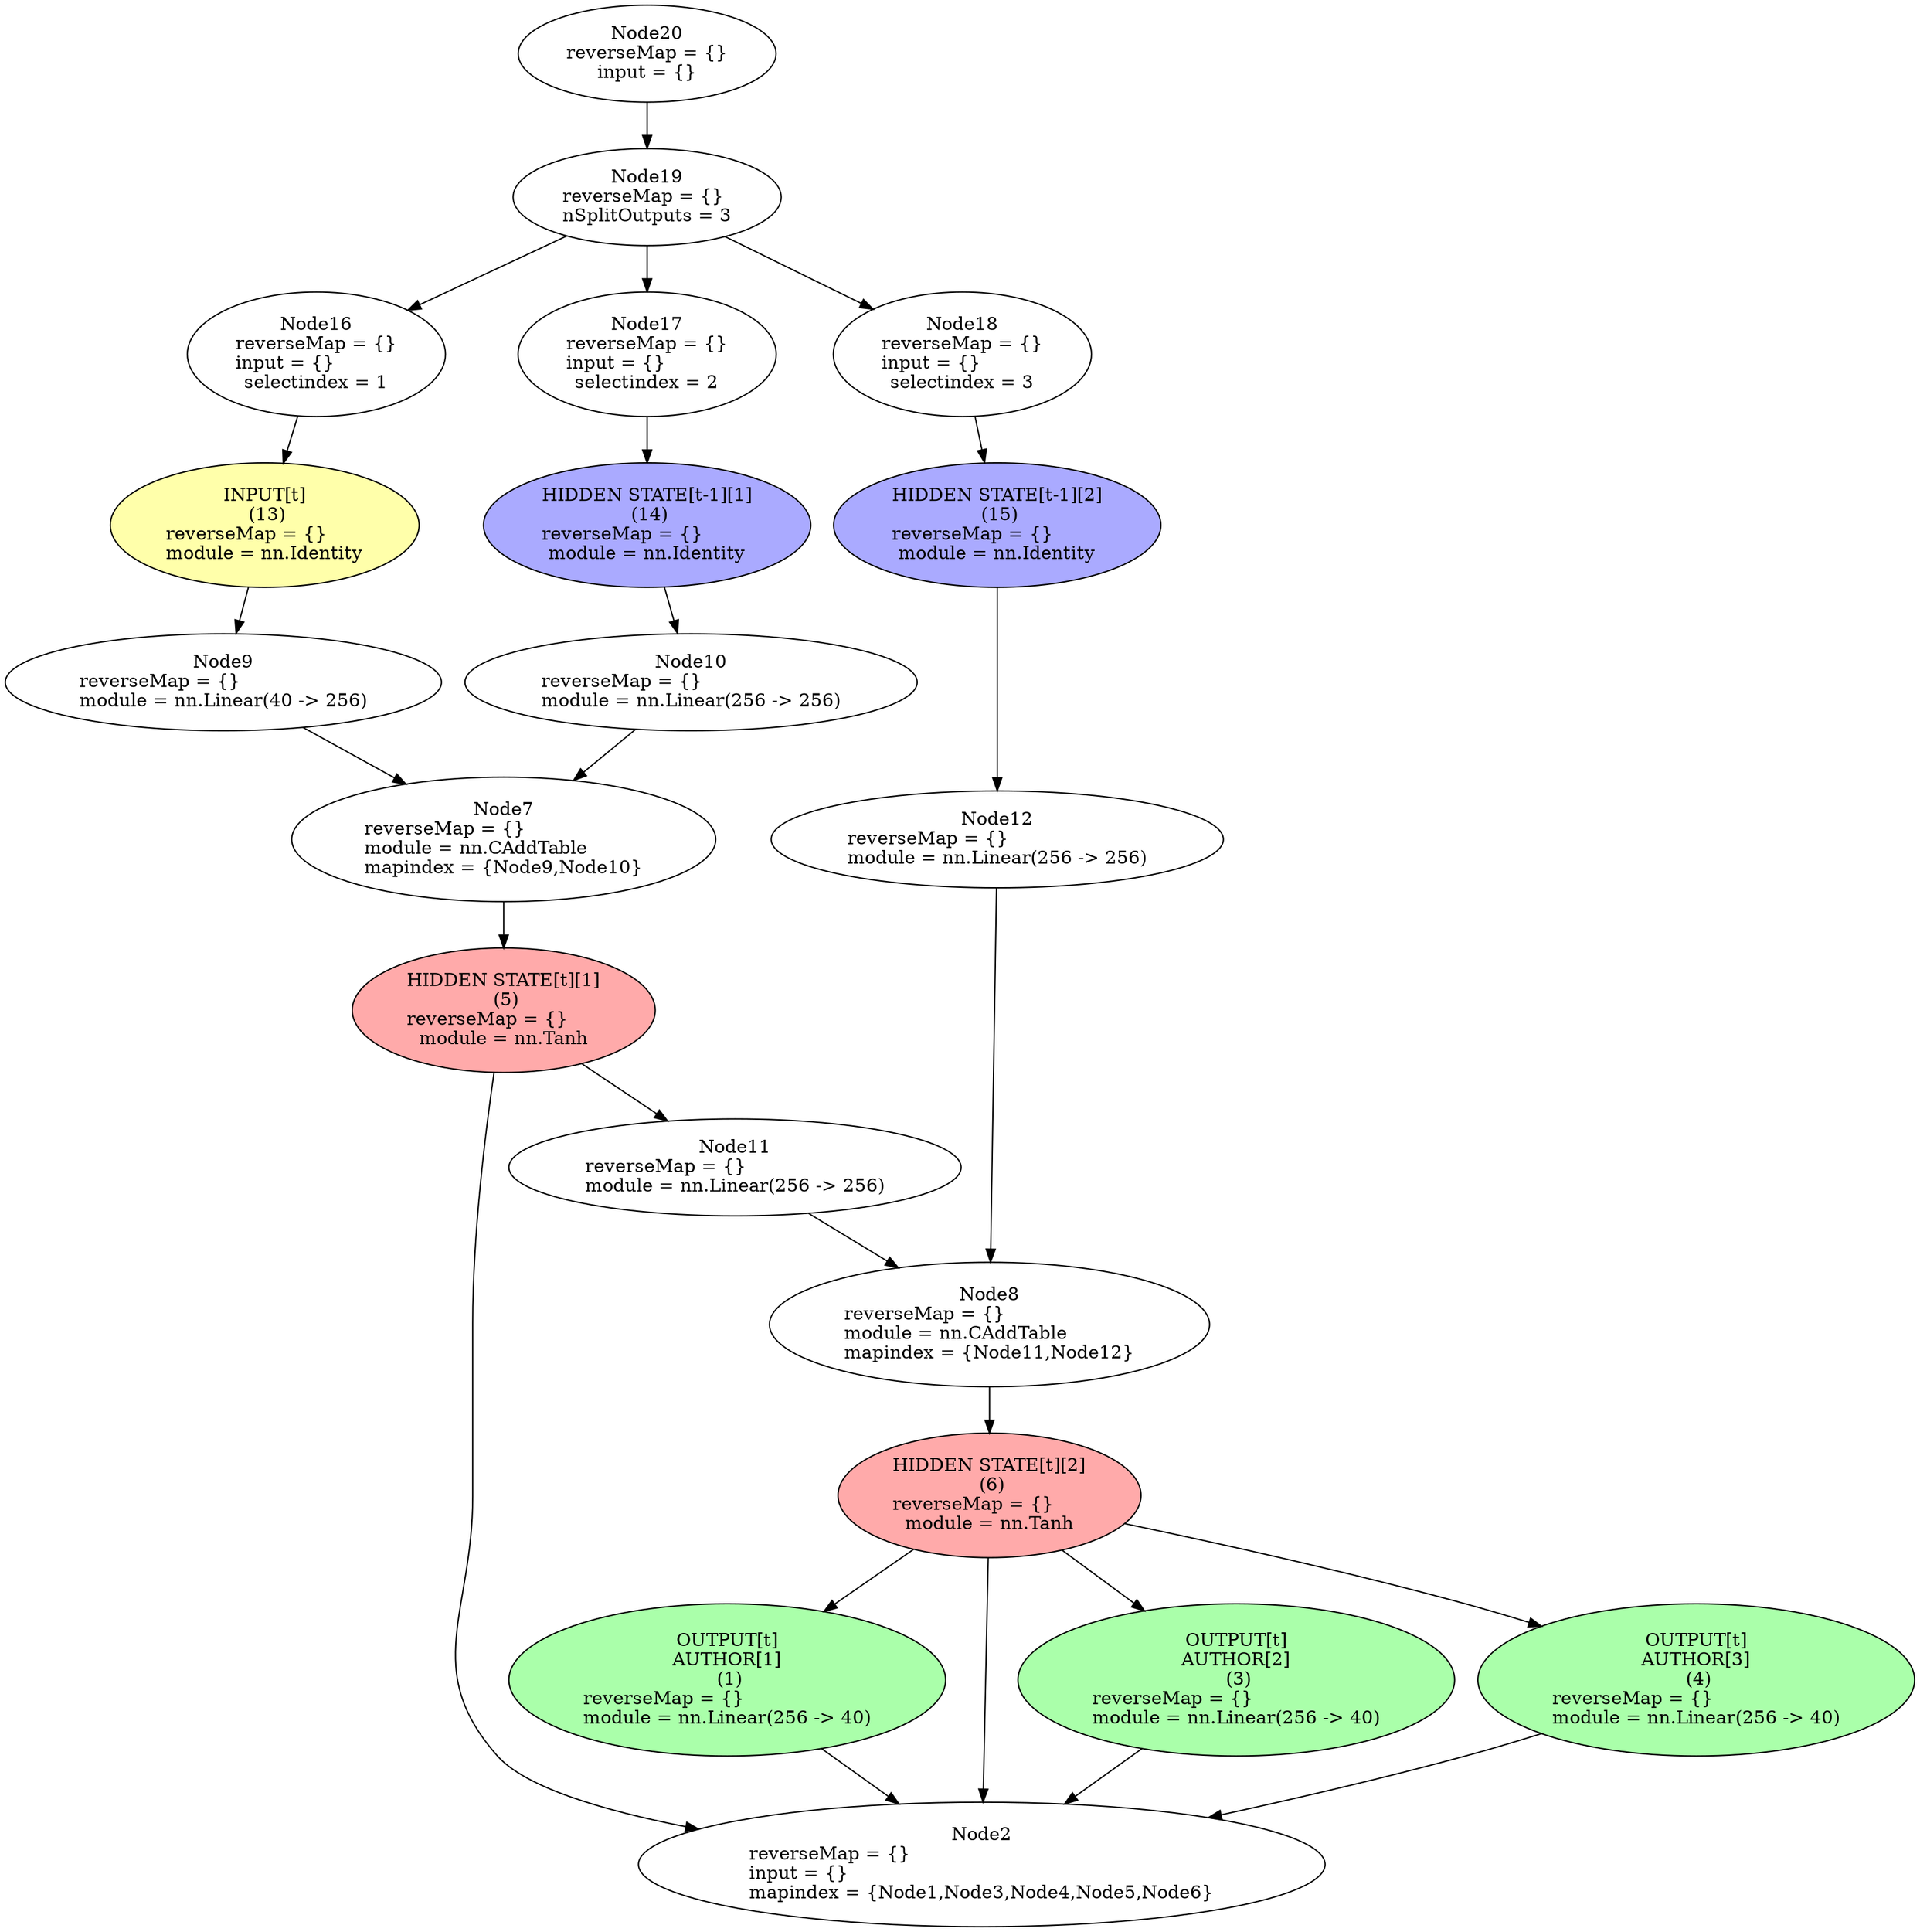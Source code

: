 digraph G {
	graph [bb="0,0,1195.3,1486.4"];
	node [label="\N",
		shape=oval
	];
	n1	 [fillcolor="#aaffaa",
		height=1.6303,
		label="OUTPUT[t]\nAUTHOR[1]\n (1)\nreverseMap = {}\lmodule = nn.Linear(256 -> 40)",
		pos="452.64,190.86",
		style=filled,
		tooltip="[/home/marcin/torch/install/share/lua/5.2/nngraph/init.lua]:76_",
		width=3.7123];
	n2	 [height=1.3356,
		label="Node2\nreverseMap = {}\linput = {}\lmapindex = {Node1,Node3,Node4,Node5,Node6}",
		pos="614.64,48.083",
		tooltip="[[C]]:-1_",
		width=5.7943];
	n1 -> n2	 [pos="e,562.2,94.652 512.05,138.24 525.91,126.19 540.69,113.35 554.59,101.27"];
	n3	 [fillcolor="#aaffaa",
		height=1.6303,
		label="OUTPUT[t]\nAUTHOR[2]\n (3)\nreverseMap = {}\lmodule = nn.Linear(256 -> 40)",
		pos="776.64,190.86",
		style=filled,
		tooltip="[/home/marcin/torch/install/share/lua/5.2/nngraph/init.lua]:76_",
		width=3.7123];
	n3 -> n2	 [pos="e,667.08,94.652 717.24,138.24 703.37,126.19 688.6,113.35 674.7,101.27"];
	n4	 [fillcolor="#aaffaa",
		height=1.6303,
		label="OUTPUT[t]\nAUTHOR[3]\n (4)\nreverseMap = {}\lmodule = nn.Linear(256 -> 40)",
		pos="1061.6,190.86",
		style=filled,
		tooltip="[/home/marcin/torch/install/share/lua/5.2/nngraph/init.lua]:76_",
		width=3.7123];
	n4 -> n2	 [pos="e,755.4,83.65 966.75,149.48 951.13,143.36 935.02,137.36 919.64,132.17 869.93,115.36 814.8,99.521 765.23,86.266"];
	n5	 [fillcolor="#ffaaaa",
		height=1.3356,
		label="HIDDEN STATE[t][1]\n (5)\nreverseMap = {}\lmodule = nn.Tanh",
		pos="314.64,708.92",
		style=filled,
		tooltip="[/home/marcin/torch/install/share/lua/5.2/nngraph/init.lua]:76_",
		width=2.8088];
	n5 -> n2	 [pos="e,447.91,77.077 307.18,660.93 300.14,612.43 290.64,534.53 290.64,466.8 290.64,466.8 290.64,466.8 290.64,332.63 290.64,243.14 252.01,\
200.63 309.64,132.17 327.89,110.49 381.06,92.776 437.99,79.362"];
	n11	 [height=1.041,
		label="Node11\nreverseMap = {}\lmodule = nn.Linear(256 -> 256)",
		pos="457.64,587.36",
		tooltip="[/home/marcin/torch/install/share/lua/5.2/nngraph/init.lua]:76_",
		width=3.8498];
	n5 -> n11	 [pos="e,415.95,623.21 363.86,666.77 378.17,654.8 393.81,641.73 408.14,629.74"];
	n6	 [fillcolor="#ffaaaa",
		height=1.3356,
		label="HIDDEN STATE[t][2]\n (6)\nreverseMap = {}\lmodule = nn.Tanh",
		pos="619.64,333.63",
		style=filled,
		tooltip="[/home/marcin/torch/install/share/lua/5.2/nngraph/init.lua]:76_",
		width=2.8088];
	n6 -> n1	 [pos="e,513.64,243.27 570.44,291.15 555.14,278.26 537.99,263.8 521.61,249.99"];
	n6 -> n2	 [pos="e,615.48,96.336 618.81,285.49 617.95,236.33 616.59,159.23 615.66,106.53"];
	n6 -> n3	 [pos="e,718.73,243.78 666.32,290.77 680.33,278.21 695.97,264.19 710.96,250.75"];
	n6 -> n4	 [pos="e,966.74,232.18 708.74,310.84 768.86,295.44 849.68,273.36 919.64,249.55 931.89,245.38 944.6,240.71 957.17,235.89"];
	n7	 [height=1.3356,
		label="Node7\nreverseMap = {}\lmodule = nn.CAddTable\lmapindex = {Node9,Node10}",
		pos="314.64,841.08",
		tooltip="[/home/marcin/torch/install/share/lua/5.2/nngraph/init.lua]:69_",
		width=3.5748];
	n7 -> n5	 [pos="e,314.64,757.02 314.64,792.72 314.64,784.45 314.64,775.77 314.64,767.27"];
	n8	 [height=1.3356,
		label="Node8\nreverseMap = {}\lmodule = nn.CAddTable\lmapindex = {Node11,Node12}",
		pos="619.64,465.8",
		tooltip="[/home/marcin/torch/install/share/lua/5.2/nngraph/init.lua]:69_",
		width=3.7123];
	n8 -> n6	 [pos="e,619.64,381.74 619.64,417.43 619.64,409.17 619.64,400.48 619.64,391.98"];
	n9	 [height=1.041,
		label="Node9\nreverseMap = {}\lmodule = nn.Linear(40 -> 256)",
		pos="133.64,962.64",
		tooltip="[/home/marcin/torch/install/share/lua/5.2/nngraph/init.lua]:76_",
		width=3.7123];
	n9 -> n7	 [pos="e,252.19,883.33 185.03,927.7 203.23,915.67 224.06,901.92 243.61,889"];
	n10	 [height=1.041,
		label="Node10\nreverseMap = {}\lmodule = nn.Linear(256 -> 256)",
		pos="423.64,962.64",
		tooltip="[/home/marcin/torch/install/share/lua/5.2/nngraph/init.lua]:76_",
		width=3.8498];
	n10 -> n7	 [pos="e,355.64,887.05 391.23,926.09 382.25,916.23 372.29,905.32 362.62,894.7"];
	n11 -> n8	 [pos="e,561.96,509.37 504.5,551.77 519.78,540.5 537.04,527.76 553.46,515.64"];
	n12	 [height=1.041,
		label="Node12\nreverseMap = {}\lmodule = nn.Linear(256 -> 256)",
		pos="624.64,841.08",
		tooltip="[/home/marcin/torch/install/share/lua/5.2/nngraph/init.lua]:76_",
		width=3.8498];
	n12 -> n8	 [pos="e,620.28,514.07 624.15,803.27 623.28,738.05 621.45,601.79 620.41,524.16"];
	n13	 [fillcolor="#ffffaa",
		height=1.3356,
		label="INPUT[t]\n (13)\nreverseMap = {}\lmodule = nn.Identity",
		pos="167.64,1084.2",
		style=filled,
		tooltip="[./RNN.lua]:8_",
		width=2.6124];
	n13 -> n9	 [pos="e,144,1000.1 154.3,1036.3 151.82,1027.5 149.22,1018.4 146.74,1009.7"];
	n14	 [fillcolor="#aaaaff",
		height=1.3356,
		label="HIDDEN STATE[t-1][1]\n (14)\nreverseMap = {}\lmodule = nn.Identity",
		pos="388.64,1084.2",
		style=filled,
		tooltip="[./RNN.lua]:10_",
		width=3.0248];
	n14 -> n10	 [pos="e,412.98,1000.1 402.38,1036.3 404.94,1027.5 407.61,1018.4 410.16,1009.7"];
	n15	 [fillcolor="#aaaaff",
		height=1.3356,
		label="HIDDEN STATE[t-1][2]\n (15)\nreverseMap = {}\lmodule = nn.Identity",
		pos="624.64,1084.2",
		style=filled,
		tooltip="[./RNN.lua]:10_",
		width=3.0248];
	n15 -> n12	 [pos="e,624.64,878.7 624.64,1035.9 624.64,993.28 624.64,931.11 624.64,888.75"];
	n16	 [height=1.3356,
		label="Node16\nreverseMap = {}\linput = {}\lselectindex = 1",
		pos="190.64,1216.4",
		tooltip="[[C]]:-1_-1",
		width=2.1606];
	n16 -> n13	 [pos="e,175.93,1132.1 182.34,1168.4 180.84,1159.9 179.26,1151 177.72,1142.2"];
	n17	 [height=1.3356,
		label="Node17\nreverseMap = {}\linput = {}\lselectindex = 2",
		pos="388.64,1216.4",
		tooltip="[[C]]:-1_-2",
		width=2.1606];
	n17 -> n14	 [pos="e,388.64,1132.3 388.64,1168 388.64,1159.7 388.64,1151.1 388.64,1142.6"];
	n18	 [height=1.3356,
		label="Node18\nreverseMap = {}\linput = {}\lselectindex = 3",
		pos="593.64,1216.4",
		tooltip="[[C]]:-1_-3",
		width=2.1606];
	n18 -> n15	 [pos="e,613.41,1132.4 604.75,1168.7 606.79,1160.2 608.95,1151.1 611.06,1142.3"];
	n19	 [height=1.041,
		label="Node19\nreverseMap = {}\lnSplitOutputs = 3",
		pos="388.64,1337.9",
		tooltip="[[C]]:-1_ split at [...e/marcin/torch/install/share/lua/5.2/nngraph/gmodule.lua]:96-mnode",
		width=2.2392];
	n19 -> n16	 [pos="e,245.7,1250.6 340.46,1307.8 314.64,1292.2 282.49,1272.8 254.6,1256"];
	n19 -> n17	 [pos="e,388.64,1264.7 388.64,1300.4 388.64,1292.3 388.64,1283.5 388.64,1274.8"];
	n19 -> n18	 [pos="e,537.84,1249.9 438.01,1308.1 465.28,1292.2 499.49,1272.3 528.88,1255.1"];
	n20	 [height=1.041,
		label="Node20\nreverseMap = {}\linput = {}",
		pos="388.64,1448.9",
		tooltip="[[C]]:-1_",
		width=2.1606];
	n20 -> n19	 [pos="e,388.64,1375.6 388.64,1411.3 388.64,1403.1 388.64,1394.3 388.64,1385.8"];
}
